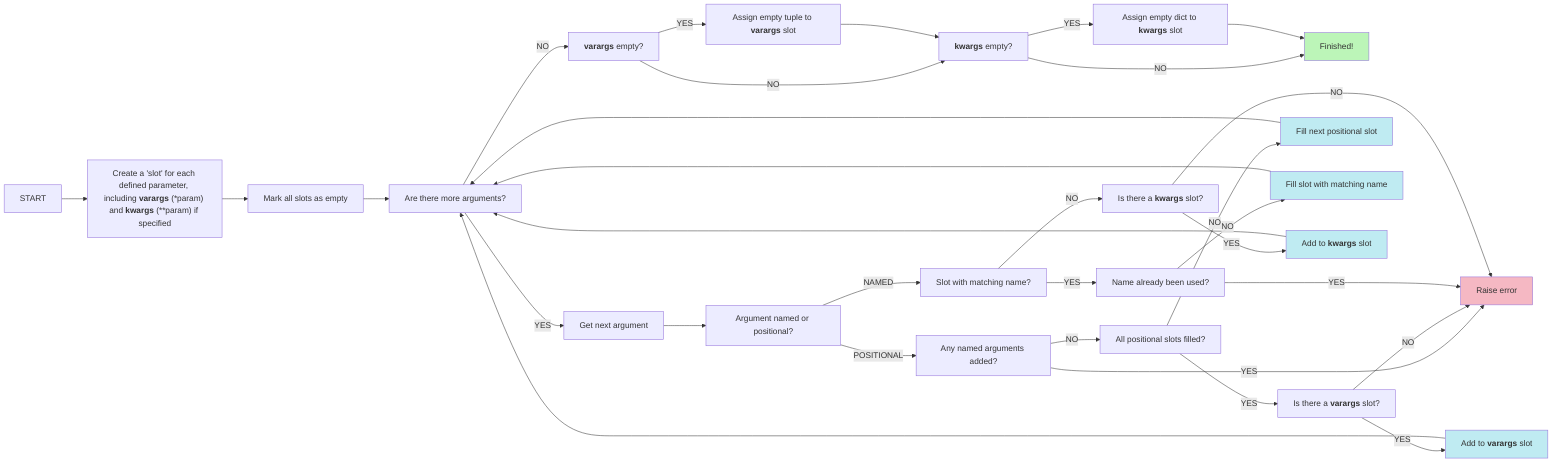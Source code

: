 ---
title "Python Function Argument Assignment"
---
flowchart LR
    START --> CREATE["`Create a 'slot' for each defined parameter, including **varargs** (*param) and **kwargs** (**param) if specified`"] --> EMPTY[Mark all slots as empty]
    EMPTY --> MORE[Are there more arguments?]
    MORE --> |YES|NEXT[Get next argument]
    MORE --> |NO|CHECK_OPT["`**varargs** empty?`"]
    CHECK_OPT --> |YES|DEFAULT_VARARGS["`Assign empty tuple to **varargs** slot`"]
    CHECK_OPT --> |NO|CHECK_KWARGS["`**kwargs** empty?`"]
    DEFAULT_VARARGS --> CHECK_KWARGS
    CHECK_KWARGS --> |YES|DEFAULT_KWARGS["`Assign empty dict to **kwargs** slot`"]
    CHECK_KWARGS --> |NO|DONE[Finished!]
    DEFAULT_KWARGS --> DONE
    NEXT --> IS_NAMED[Argument named or positional?]
    IS_NAMED --> |NAMED|NAME_MATCH[Slot with matching name?]
    IS_NAMED --> |POSITIONAL|CHECK[Any named arguments added?]
    CHECK --> |YES|ERROR
    CHECK --> |NO|POS_FULL[All positional slots filled?]
    POS_FULL --> |YES|HAS_VARARGS["`Is there a **varargs** slot?`"]
    HAS_VARARGS --> |YES|FILL_VARARGS["`Add to **varargs** slot`"]
    HAS_VARARGS --> |NO|ERROR
    POS_FULL --> |NO|FILL_POS[Fill next positional slot]
    NAME_MATCH --> |YES|NAME_USED[Name already been used?]
    NAME_USED --> |YES|ERROR
    NAME_USED --> |NO|FILL_NAMED[Fill slot with matching name]
    NAME_MATCH -->  |NO|HAS_KWARGS["`Is there a **kwargs** slot?`"]
    HAS_KWARGS --> |YES|FILL_KWARGS["`Add to **kwargs** slot`"]
    HAS_KWARGS --> |NO|ERROR
    %% after filling a slot, check for more arguments
    FILL_POS --> MORE
    FILL_NAMED --> MORE
    FILL_KWARGS --> MORE
    FILL_VARARGS --> MORE
    ERROR[Raise error]

    classDef green fill:#bcf5b8
    class DONE green

    classDef red fill:#f5b8c3
    class ERROR red

    classDef blue fill:#bfebf2
    class FILL_POS,FILL_NAMED,FILL_KWARGS,FILL_VARARGS blue